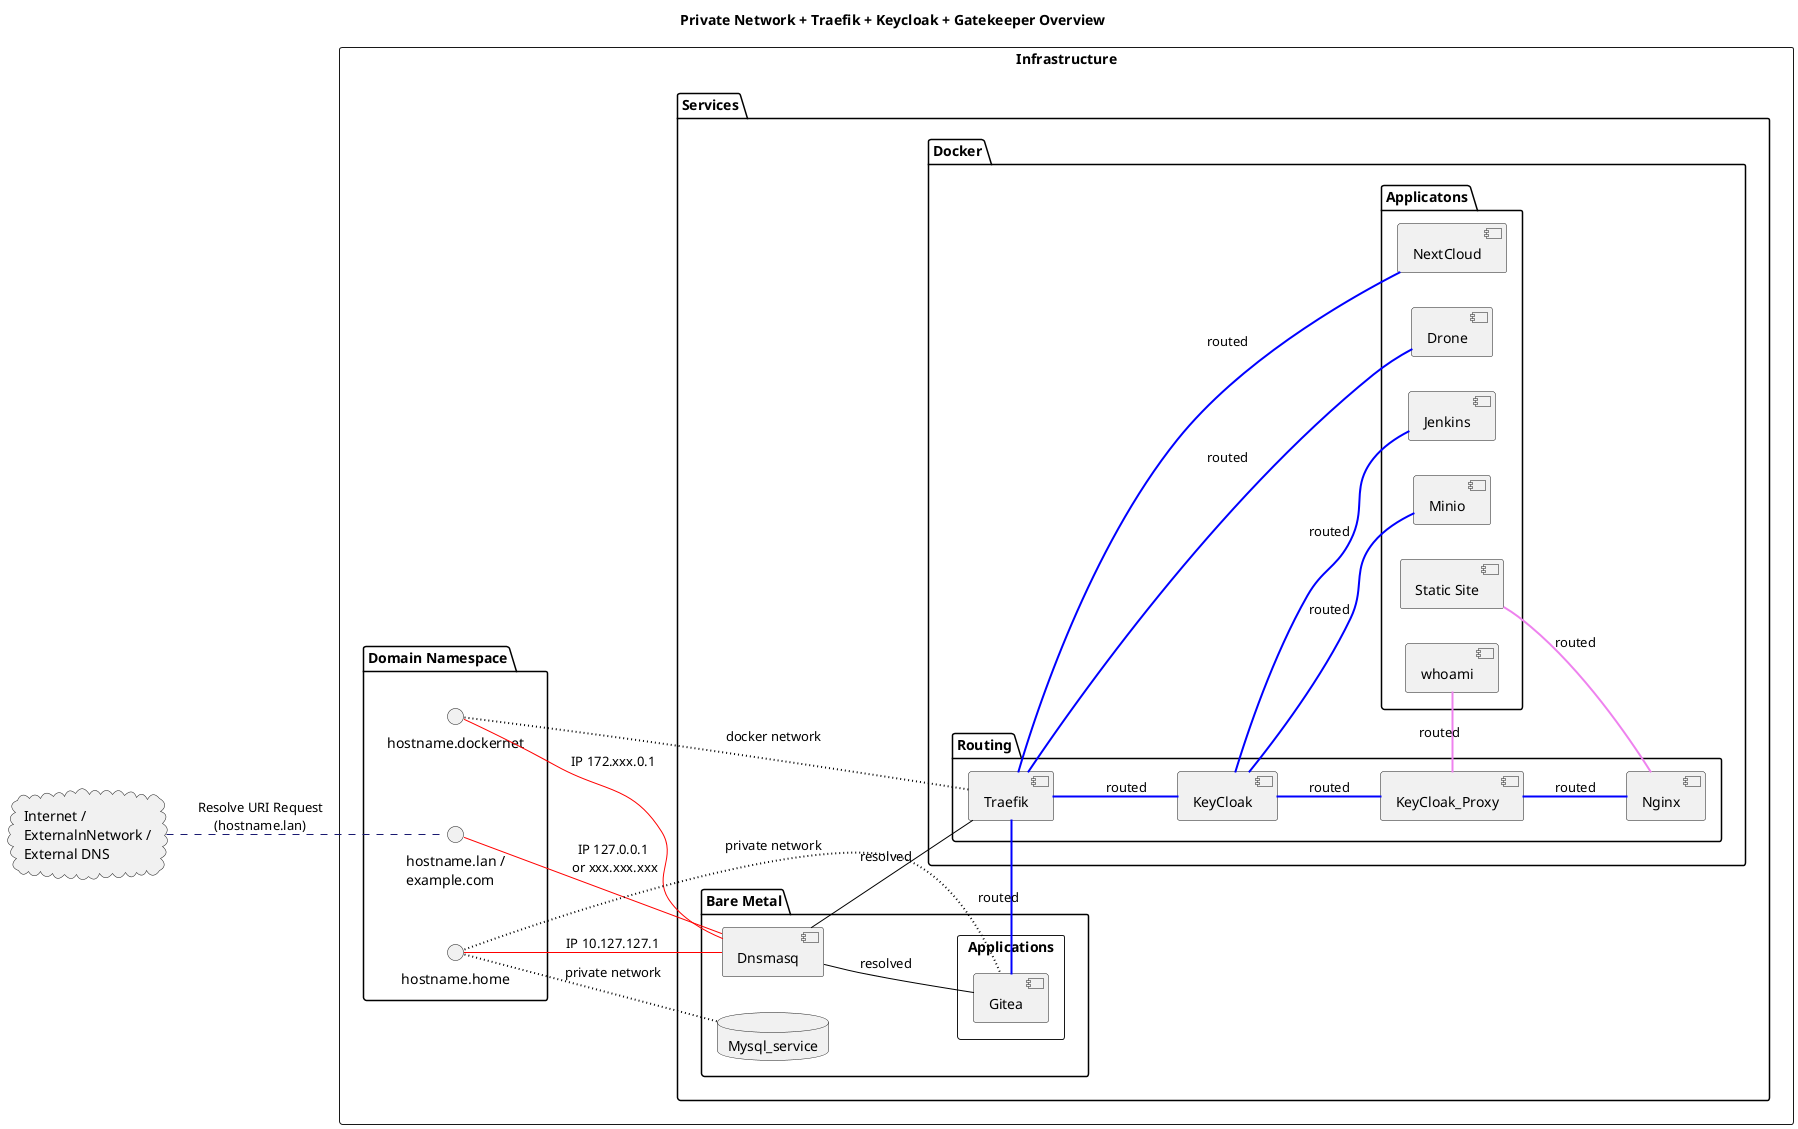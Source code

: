 @startuml
left to right direction
title Private Network + Traefik + Keycloak + Gatekeeper Overview

rectangle "Infrastructure" {

	package "Services" {

		package "Bare Metal" {
			component Dnsmasq
			database Mysql_service

			rectangle "Applications" {
				component Gitea
			}
		}

		package "Docker" {
			package "Routing" {
				component Traefik
				component Nginx
				component KeyCloak
				component KeyCloak_Proxy
			}

			package "Applicatons" {
				component Minio
				component NextCloud
				component Drone
				component Jenkins
				component whoami
				component "Static Site" as Hugo
			}
		}
	}

	package "Domain Namespace" {
		interface hostname.home as scuar_home
		interface hostname.dockernet as scuar_dockernet
		interface "hostname.lan /\nexample.com" as scuar_lan
	}
}

scuar_dockernet -[#Red]- Dnsmasq: IP 172.xxx.0.1
scuar_home -[#Red]- Dnsmasq: IP 10.127.127.1
scuar_lan -[#Red]- Dnsmasq: IP 127.0.0.1\n or xxx.xxx.xxx

Dnsmasq -[#Black]- Gitea: resolved
Dnsmasq -[#Black]- Traefik: resolved

Traefik -[bold,#Blue]- NextCloud: routed
Traefik -[bold,#Blue]- Drone: routed
Traefik -[bold,#Blue]- Gitea: routed

Traefik -[bold,#Blue]- KeyCloak: routed

KeyCloak -[bold,#Blue]- KeyCloak_Proxy: routed
KeyCloak_Proxy -[bold,#Blue]- Nginx: routed

KeyCloak -[bold,#Blue]- Jenkins: routed
KeyCloak -[bold,#Blue]- Minio: routed

Hugo -[bold,#Violet]- Nginx: routed
KeyCloak_Proxy -[bold,#Violet]- whoami: routed

scuar_dockernet .[#Black,dotted,thickness=2]. Traefik: docker network
scuar_home .[#Black,dotted,thickness=2]. Gitea: private network
scuar_home .[#Black,dotted,thickness=2]. Mysql_service: private network

cloud "Internet /\nExternalnNetwork /\nExternal DNS" as Internet
Internet .[#MidnightBlue]. scuar_lan: "Resolve URI Request\n(hostname.lan)"

@enduml



